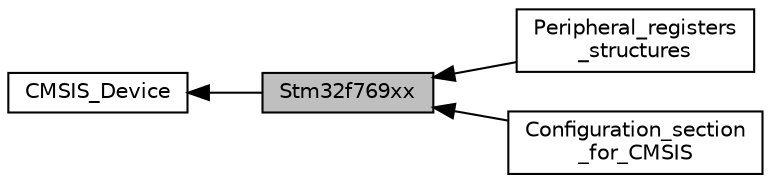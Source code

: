 digraph "Stm32f769xx"
{
  edge [fontname="Helvetica",fontsize="10",labelfontname="Helvetica",labelfontsize="10"];
  node [fontname="Helvetica",fontsize="10",shape=record];
  rankdir=LR;
  Node1 [label="CMSIS_Device",height=0.2,width=0.4,color="black", fillcolor="white", style="filled",URL="$group___c_m_s_i_s___device.html"];
  Node3 [label="Peripheral_registers\l_structures",height=0.2,width=0.4,color="black", fillcolor="white", style="filled",URL="$group___peripheral__registers__structures.html"];
  Node2 [label="Configuration_section\l_for_CMSIS",height=0.2,width=0.4,color="black", fillcolor="white", style="filled",URL="$group___configuration__section__for___c_m_s_i_s.html"];
  Node0 [label="Stm32f769xx",height=0.2,width=0.4,color="black", fillcolor="grey75", style="filled", fontcolor="black"];
  Node1->Node0 [shape=plaintext, dir="back", style="solid"];
  Node0->Node2 [shape=plaintext, dir="back", style="solid"];
  Node0->Node3 [shape=plaintext, dir="back", style="solid"];
}
